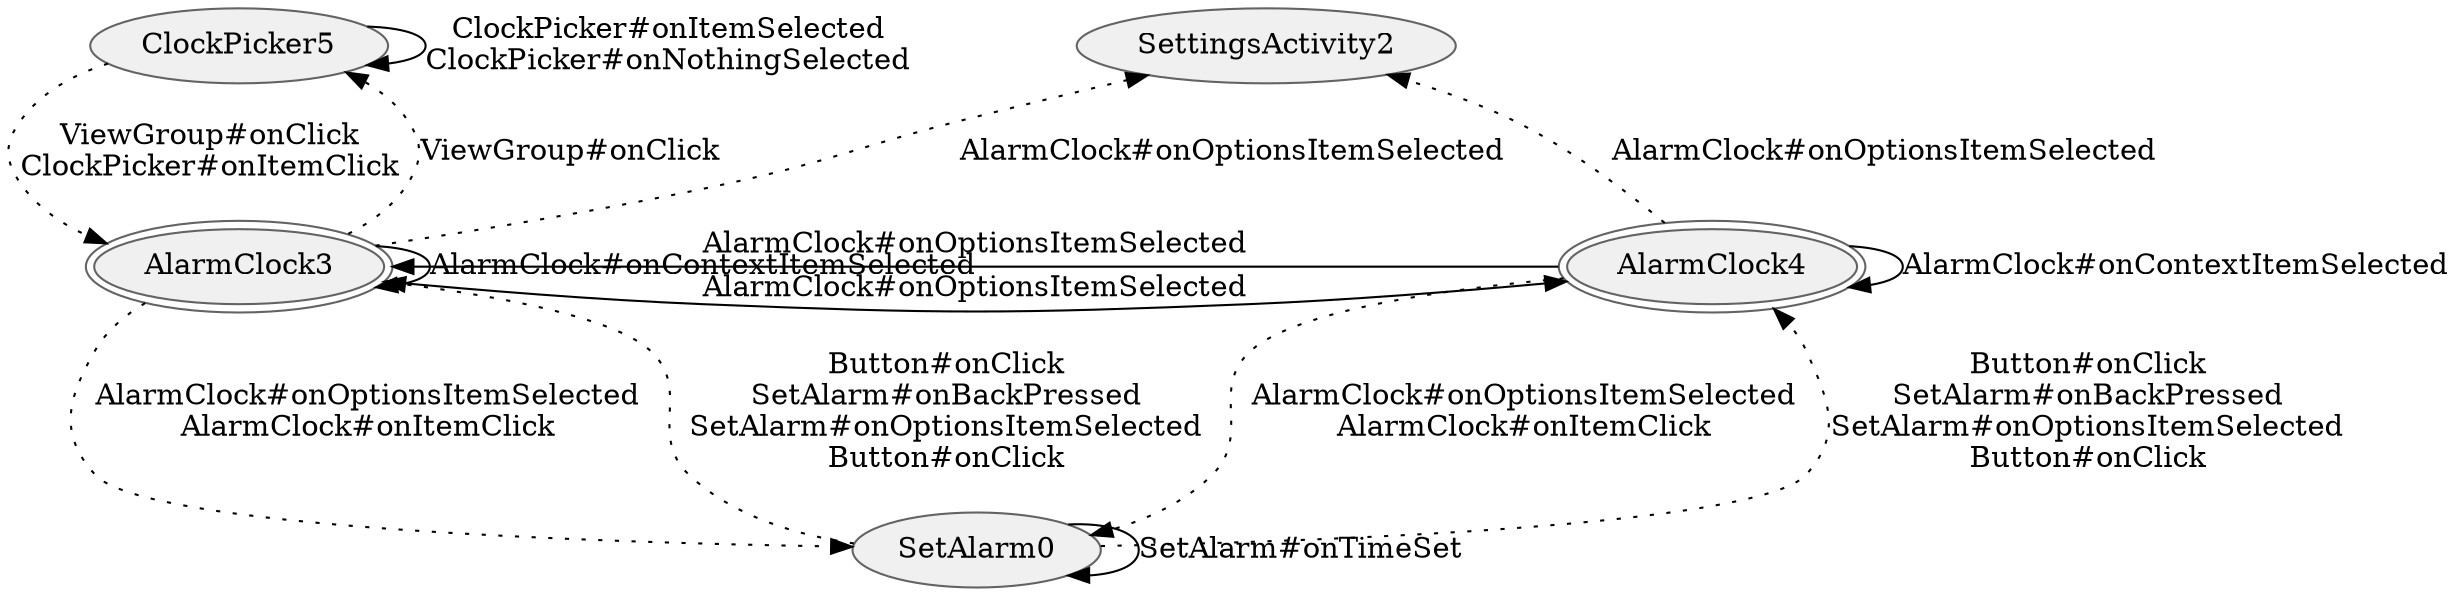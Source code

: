 digraph {
fontname="Helvetica";
node[style="filled,solid", colorscheme=greys3, fillcolor=1, color=3];

SetAlarm0;
AlarmClock3[peripheries=2];
AlarmClock4[peripheries=2];
ClockPicker5;

SettingsActivity2;


SetAlarm0 -> SetAlarm0[label="SetAlarm#onTimeSet"];

SetAlarm0 -> AlarmClock3, AlarmClock4[label="Button#onClick
SetAlarm#onBackPressed
SetAlarm#onOptionsItemSelected
Button#onClick",style=dotted];


AlarmClock4 -> SetAlarm0[label="AlarmClock#onOptionsItemSelected
AlarmClock#onItemClick",style=dotted];
AlarmClock4 -> AlarmClock4[label="AlarmClock#onContextItemSelected"];
AlarmClock4 -> SettingsActivity2[label="AlarmClock#onOptionsItemSelected",style=dotted];

AlarmClock4 -> AlarmClock3[label="AlarmClock#onOptionsItemSelected"];
AlarmClock3 -> AlarmClock4[label="AlarmClock#onOptionsItemSelected"];

AlarmClock3 -> SetAlarm0[label="AlarmClock#onOptionsItemSelected
AlarmClock#onItemClick",style=dotted];
AlarmClock3 -> AlarmClock3[label="AlarmClock#onContextItemSelected"];
AlarmClock3 -> ClockPicker5[label="ViewGroup#onClick",style=dotted];
AlarmClock3 -> SettingsActivity2[label="AlarmClock#onOptionsItemSelected",style=dotted];
ClockPicker5 -> AlarmClock3[label="ViewGroup#onClick
ClockPicker#onItemClick",style=dotted];


ClockPicker5 -> ClockPicker5[label="ClockPicker#onItemSelected
ClockPicker#onNothingSelected"];


{rank=min;  SettingsActivity2 ClockPicker5}
{rank=same; AlarmClock3 AlarmClock4}
{rank=max;  SetAlarm0}
}